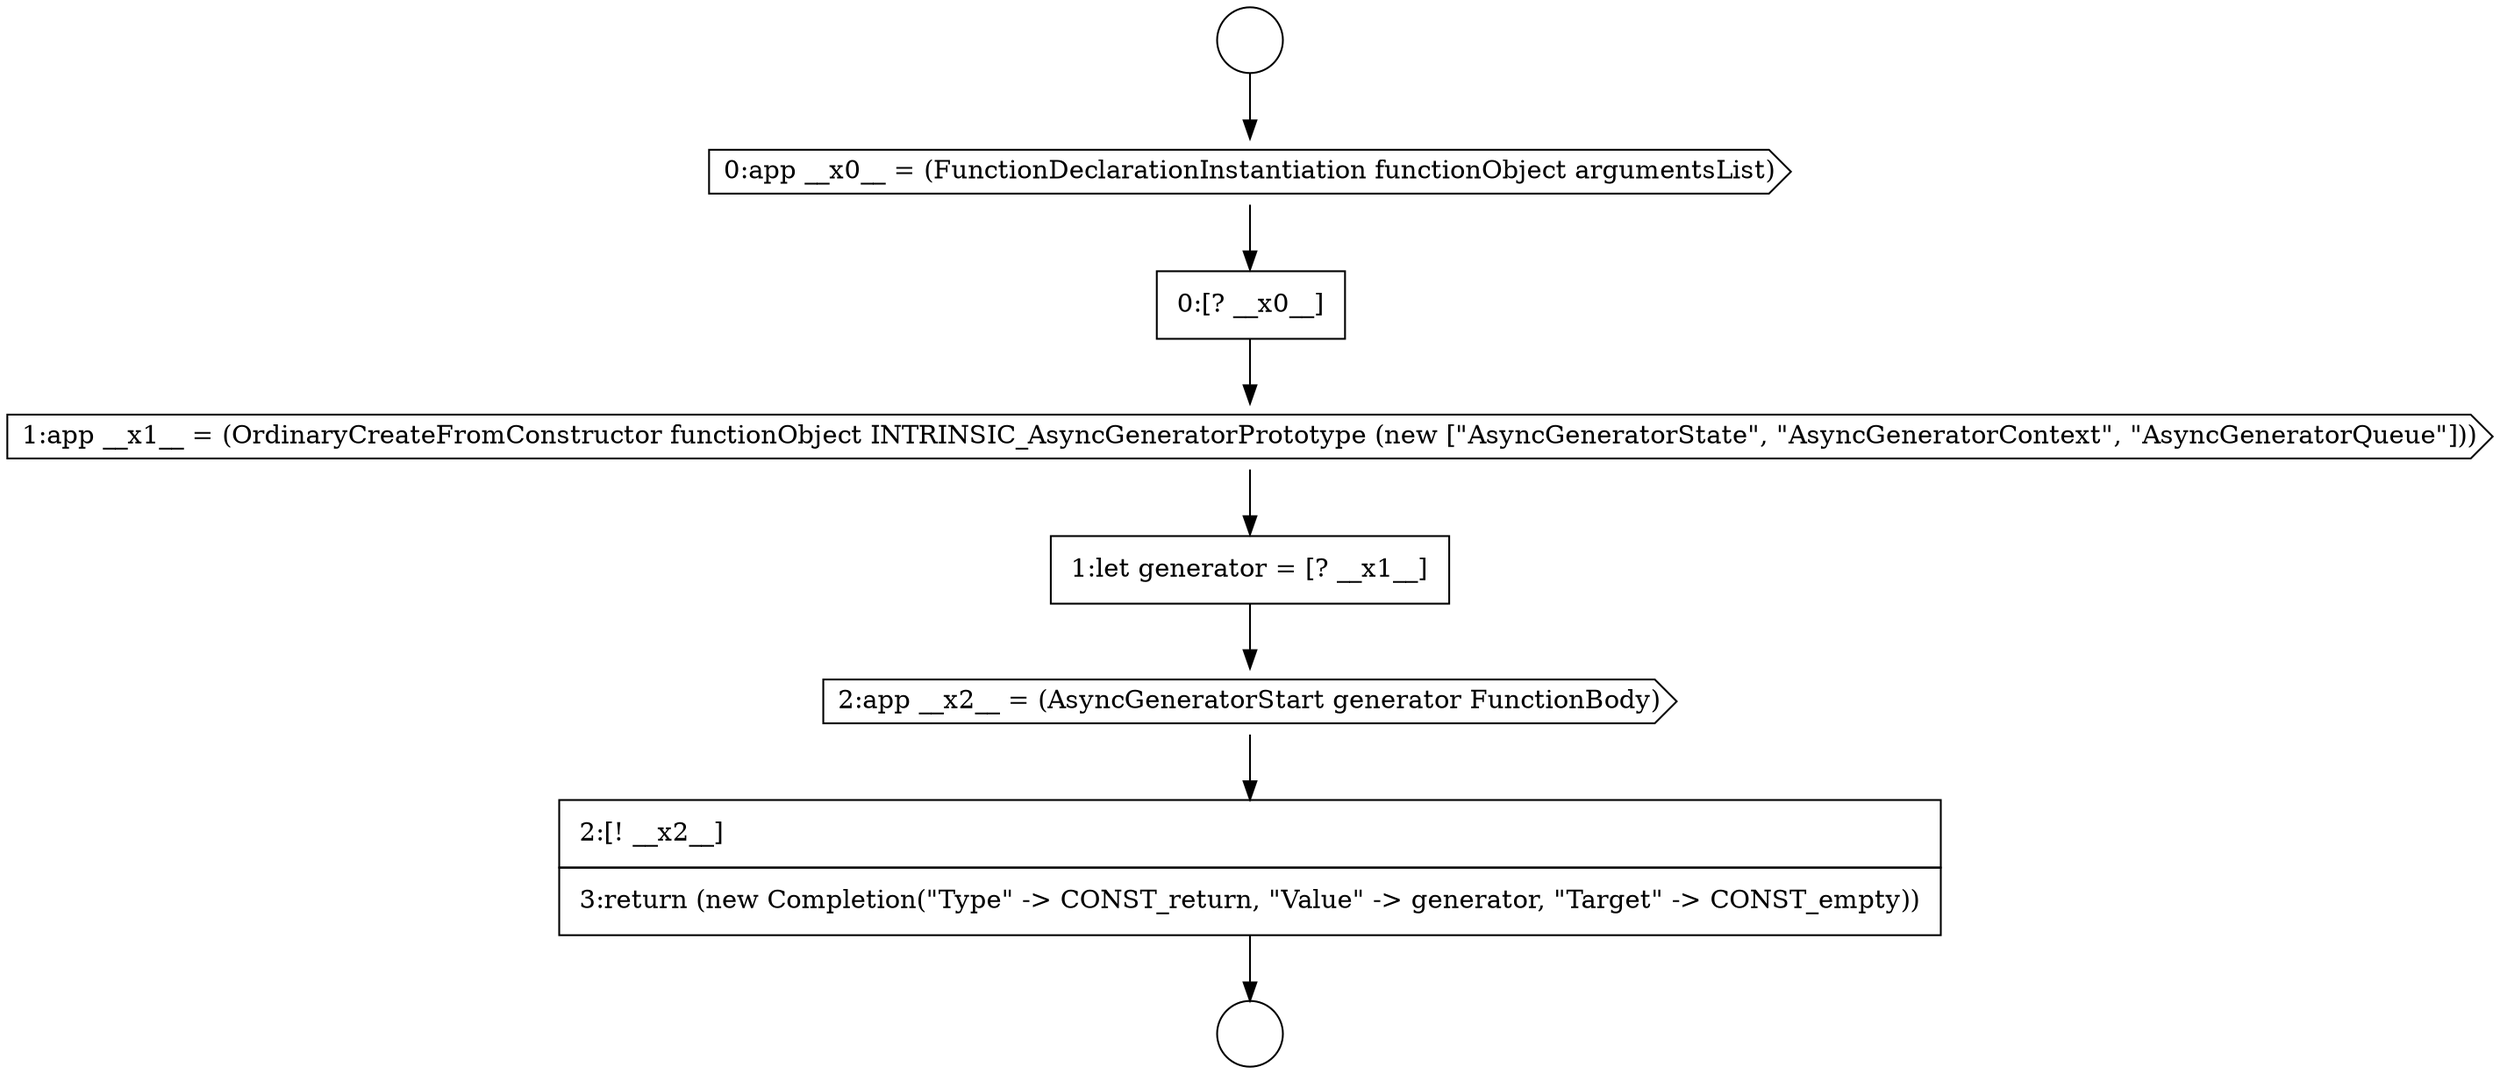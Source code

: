 digraph {
  node8838 [shape=cds, label=<<font color="black">1:app __x1__ = (OrdinaryCreateFromConstructor functionObject INTRINSIC_AsyncGeneratorPrototype (new [&quot;AsyncGeneratorState&quot;, &quot;AsyncGeneratorContext&quot;, &quot;AsyncGeneratorQueue&quot;]))</font>> color="black" fillcolor="white" style=filled]
  node8834 [shape=circle label=" " color="black" fillcolor="white" style=filled]
  node8835 [shape=circle label=" " color="black" fillcolor="white" style=filled]
  node8839 [shape=none, margin=0, label=<<font color="black">
    <table border="0" cellborder="1" cellspacing="0" cellpadding="10">
      <tr><td align="left">1:let generator = [? __x1__]</td></tr>
    </table>
  </font>> color="black" fillcolor="white" style=filled]
  node8841 [shape=none, margin=0, label=<<font color="black">
    <table border="0" cellborder="1" cellspacing="0" cellpadding="10">
      <tr><td align="left">2:[! __x2__]</td></tr>
      <tr><td align="left">3:return (new Completion(&quot;Type&quot; -&gt; CONST_return, &quot;Value&quot; -&gt; generator, &quot;Target&quot; -&gt; CONST_empty))</td></tr>
    </table>
  </font>> color="black" fillcolor="white" style=filled]
  node8836 [shape=cds, label=<<font color="black">0:app __x0__ = (FunctionDeclarationInstantiation functionObject argumentsList)</font>> color="black" fillcolor="white" style=filled]
  node8840 [shape=cds, label=<<font color="black">2:app __x2__ = (AsyncGeneratorStart generator FunctionBody)</font>> color="black" fillcolor="white" style=filled]
  node8837 [shape=none, margin=0, label=<<font color="black">
    <table border="0" cellborder="1" cellspacing="0" cellpadding="10">
      <tr><td align="left">0:[? __x0__]</td></tr>
    </table>
  </font>> color="black" fillcolor="white" style=filled]
  node8838 -> node8839 [ color="black"]
  node8834 -> node8836 [ color="black"]
  node8839 -> node8840 [ color="black"]
  node8840 -> node8841 [ color="black"]
  node8836 -> node8837 [ color="black"]
  node8837 -> node8838 [ color="black"]
  node8841 -> node8835 [ color="black"]
}
